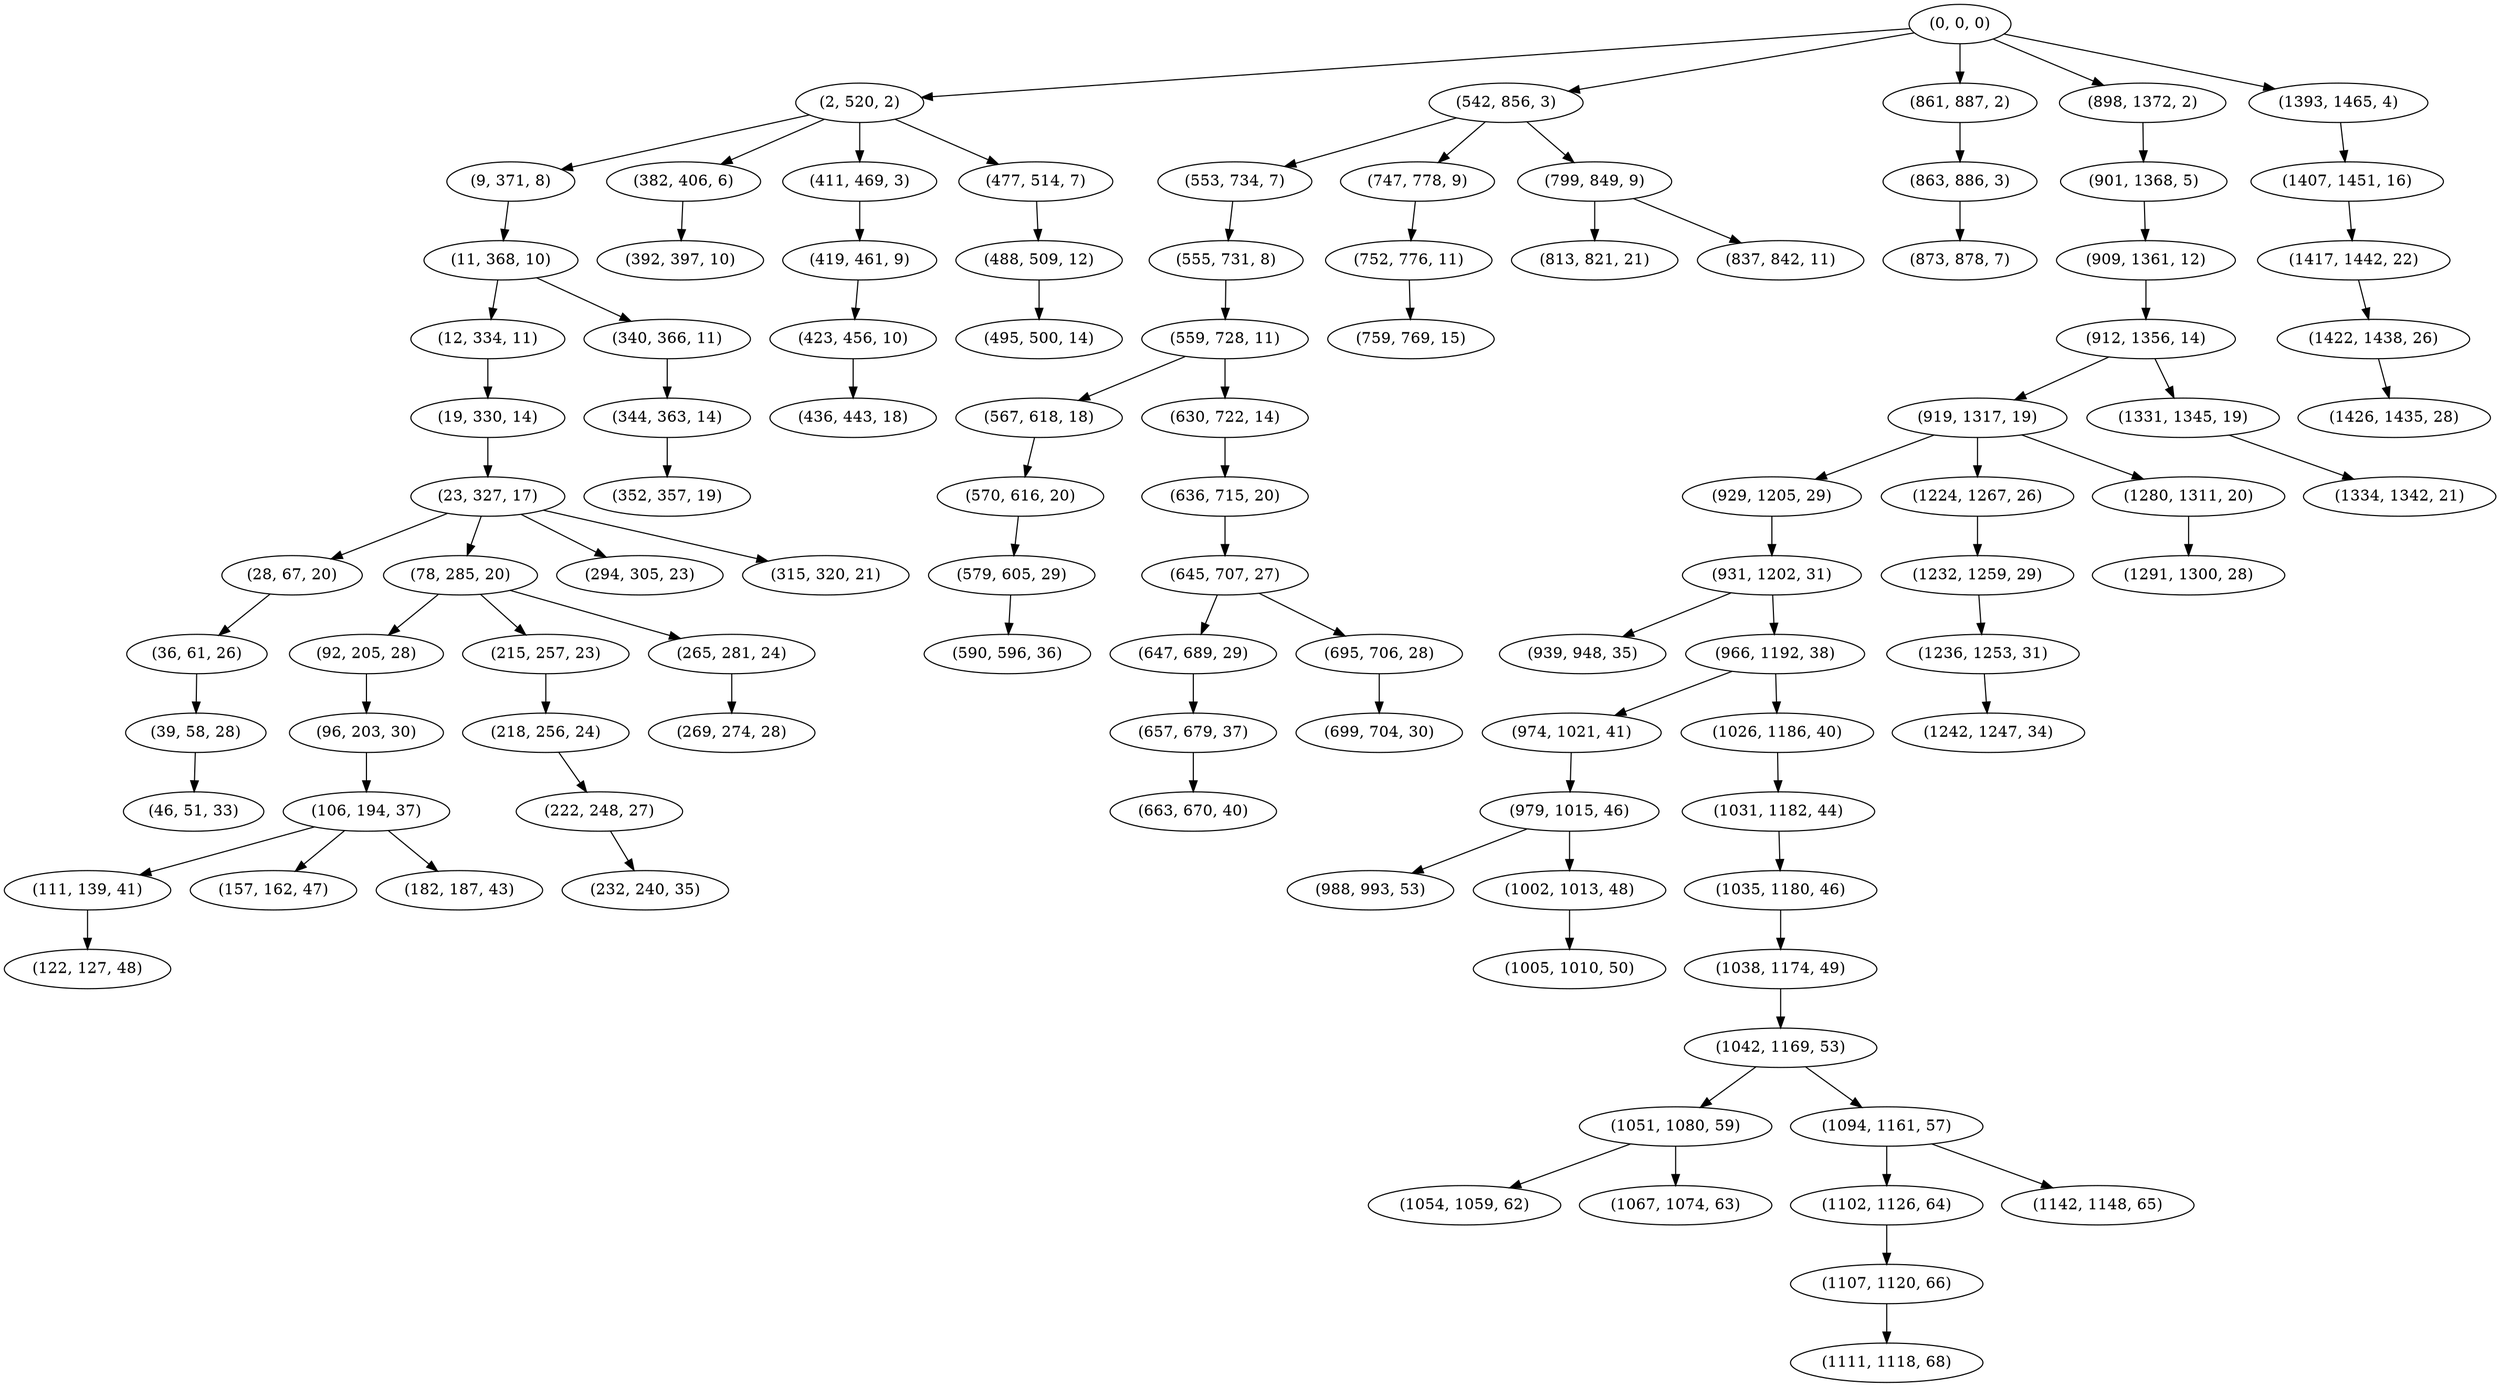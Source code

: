 digraph tree {
    "(0, 0, 0)";
    "(2, 520, 2)";
    "(9, 371, 8)";
    "(11, 368, 10)";
    "(12, 334, 11)";
    "(19, 330, 14)";
    "(23, 327, 17)";
    "(28, 67, 20)";
    "(36, 61, 26)";
    "(39, 58, 28)";
    "(46, 51, 33)";
    "(78, 285, 20)";
    "(92, 205, 28)";
    "(96, 203, 30)";
    "(106, 194, 37)";
    "(111, 139, 41)";
    "(122, 127, 48)";
    "(157, 162, 47)";
    "(182, 187, 43)";
    "(215, 257, 23)";
    "(218, 256, 24)";
    "(222, 248, 27)";
    "(232, 240, 35)";
    "(265, 281, 24)";
    "(269, 274, 28)";
    "(294, 305, 23)";
    "(315, 320, 21)";
    "(340, 366, 11)";
    "(344, 363, 14)";
    "(352, 357, 19)";
    "(382, 406, 6)";
    "(392, 397, 10)";
    "(411, 469, 3)";
    "(419, 461, 9)";
    "(423, 456, 10)";
    "(436, 443, 18)";
    "(477, 514, 7)";
    "(488, 509, 12)";
    "(495, 500, 14)";
    "(542, 856, 3)";
    "(553, 734, 7)";
    "(555, 731, 8)";
    "(559, 728, 11)";
    "(567, 618, 18)";
    "(570, 616, 20)";
    "(579, 605, 29)";
    "(590, 596, 36)";
    "(630, 722, 14)";
    "(636, 715, 20)";
    "(645, 707, 27)";
    "(647, 689, 29)";
    "(657, 679, 37)";
    "(663, 670, 40)";
    "(695, 706, 28)";
    "(699, 704, 30)";
    "(747, 778, 9)";
    "(752, 776, 11)";
    "(759, 769, 15)";
    "(799, 849, 9)";
    "(813, 821, 21)";
    "(837, 842, 11)";
    "(861, 887, 2)";
    "(863, 886, 3)";
    "(873, 878, 7)";
    "(898, 1372, 2)";
    "(901, 1368, 5)";
    "(909, 1361, 12)";
    "(912, 1356, 14)";
    "(919, 1317, 19)";
    "(929, 1205, 29)";
    "(931, 1202, 31)";
    "(939, 948, 35)";
    "(966, 1192, 38)";
    "(974, 1021, 41)";
    "(979, 1015, 46)";
    "(988, 993, 53)";
    "(1002, 1013, 48)";
    "(1005, 1010, 50)";
    "(1026, 1186, 40)";
    "(1031, 1182, 44)";
    "(1035, 1180, 46)";
    "(1038, 1174, 49)";
    "(1042, 1169, 53)";
    "(1051, 1080, 59)";
    "(1054, 1059, 62)";
    "(1067, 1074, 63)";
    "(1094, 1161, 57)";
    "(1102, 1126, 64)";
    "(1107, 1120, 66)";
    "(1111, 1118, 68)";
    "(1142, 1148, 65)";
    "(1224, 1267, 26)";
    "(1232, 1259, 29)";
    "(1236, 1253, 31)";
    "(1242, 1247, 34)";
    "(1280, 1311, 20)";
    "(1291, 1300, 28)";
    "(1331, 1345, 19)";
    "(1334, 1342, 21)";
    "(1393, 1465, 4)";
    "(1407, 1451, 16)";
    "(1417, 1442, 22)";
    "(1422, 1438, 26)";
    "(1426, 1435, 28)";
    "(0, 0, 0)" -> "(2, 520, 2)";
    "(0, 0, 0)" -> "(542, 856, 3)";
    "(0, 0, 0)" -> "(861, 887, 2)";
    "(0, 0, 0)" -> "(898, 1372, 2)";
    "(0, 0, 0)" -> "(1393, 1465, 4)";
    "(2, 520, 2)" -> "(9, 371, 8)";
    "(2, 520, 2)" -> "(382, 406, 6)";
    "(2, 520, 2)" -> "(411, 469, 3)";
    "(2, 520, 2)" -> "(477, 514, 7)";
    "(9, 371, 8)" -> "(11, 368, 10)";
    "(11, 368, 10)" -> "(12, 334, 11)";
    "(11, 368, 10)" -> "(340, 366, 11)";
    "(12, 334, 11)" -> "(19, 330, 14)";
    "(19, 330, 14)" -> "(23, 327, 17)";
    "(23, 327, 17)" -> "(28, 67, 20)";
    "(23, 327, 17)" -> "(78, 285, 20)";
    "(23, 327, 17)" -> "(294, 305, 23)";
    "(23, 327, 17)" -> "(315, 320, 21)";
    "(28, 67, 20)" -> "(36, 61, 26)";
    "(36, 61, 26)" -> "(39, 58, 28)";
    "(39, 58, 28)" -> "(46, 51, 33)";
    "(78, 285, 20)" -> "(92, 205, 28)";
    "(78, 285, 20)" -> "(215, 257, 23)";
    "(78, 285, 20)" -> "(265, 281, 24)";
    "(92, 205, 28)" -> "(96, 203, 30)";
    "(96, 203, 30)" -> "(106, 194, 37)";
    "(106, 194, 37)" -> "(111, 139, 41)";
    "(106, 194, 37)" -> "(157, 162, 47)";
    "(106, 194, 37)" -> "(182, 187, 43)";
    "(111, 139, 41)" -> "(122, 127, 48)";
    "(215, 257, 23)" -> "(218, 256, 24)";
    "(218, 256, 24)" -> "(222, 248, 27)";
    "(222, 248, 27)" -> "(232, 240, 35)";
    "(265, 281, 24)" -> "(269, 274, 28)";
    "(340, 366, 11)" -> "(344, 363, 14)";
    "(344, 363, 14)" -> "(352, 357, 19)";
    "(382, 406, 6)" -> "(392, 397, 10)";
    "(411, 469, 3)" -> "(419, 461, 9)";
    "(419, 461, 9)" -> "(423, 456, 10)";
    "(423, 456, 10)" -> "(436, 443, 18)";
    "(477, 514, 7)" -> "(488, 509, 12)";
    "(488, 509, 12)" -> "(495, 500, 14)";
    "(542, 856, 3)" -> "(553, 734, 7)";
    "(542, 856, 3)" -> "(747, 778, 9)";
    "(542, 856, 3)" -> "(799, 849, 9)";
    "(553, 734, 7)" -> "(555, 731, 8)";
    "(555, 731, 8)" -> "(559, 728, 11)";
    "(559, 728, 11)" -> "(567, 618, 18)";
    "(559, 728, 11)" -> "(630, 722, 14)";
    "(567, 618, 18)" -> "(570, 616, 20)";
    "(570, 616, 20)" -> "(579, 605, 29)";
    "(579, 605, 29)" -> "(590, 596, 36)";
    "(630, 722, 14)" -> "(636, 715, 20)";
    "(636, 715, 20)" -> "(645, 707, 27)";
    "(645, 707, 27)" -> "(647, 689, 29)";
    "(645, 707, 27)" -> "(695, 706, 28)";
    "(647, 689, 29)" -> "(657, 679, 37)";
    "(657, 679, 37)" -> "(663, 670, 40)";
    "(695, 706, 28)" -> "(699, 704, 30)";
    "(747, 778, 9)" -> "(752, 776, 11)";
    "(752, 776, 11)" -> "(759, 769, 15)";
    "(799, 849, 9)" -> "(813, 821, 21)";
    "(799, 849, 9)" -> "(837, 842, 11)";
    "(861, 887, 2)" -> "(863, 886, 3)";
    "(863, 886, 3)" -> "(873, 878, 7)";
    "(898, 1372, 2)" -> "(901, 1368, 5)";
    "(901, 1368, 5)" -> "(909, 1361, 12)";
    "(909, 1361, 12)" -> "(912, 1356, 14)";
    "(912, 1356, 14)" -> "(919, 1317, 19)";
    "(912, 1356, 14)" -> "(1331, 1345, 19)";
    "(919, 1317, 19)" -> "(929, 1205, 29)";
    "(919, 1317, 19)" -> "(1224, 1267, 26)";
    "(919, 1317, 19)" -> "(1280, 1311, 20)";
    "(929, 1205, 29)" -> "(931, 1202, 31)";
    "(931, 1202, 31)" -> "(939, 948, 35)";
    "(931, 1202, 31)" -> "(966, 1192, 38)";
    "(966, 1192, 38)" -> "(974, 1021, 41)";
    "(966, 1192, 38)" -> "(1026, 1186, 40)";
    "(974, 1021, 41)" -> "(979, 1015, 46)";
    "(979, 1015, 46)" -> "(988, 993, 53)";
    "(979, 1015, 46)" -> "(1002, 1013, 48)";
    "(1002, 1013, 48)" -> "(1005, 1010, 50)";
    "(1026, 1186, 40)" -> "(1031, 1182, 44)";
    "(1031, 1182, 44)" -> "(1035, 1180, 46)";
    "(1035, 1180, 46)" -> "(1038, 1174, 49)";
    "(1038, 1174, 49)" -> "(1042, 1169, 53)";
    "(1042, 1169, 53)" -> "(1051, 1080, 59)";
    "(1042, 1169, 53)" -> "(1094, 1161, 57)";
    "(1051, 1080, 59)" -> "(1054, 1059, 62)";
    "(1051, 1080, 59)" -> "(1067, 1074, 63)";
    "(1094, 1161, 57)" -> "(1102, 1126, 64)";
    "(1094, 1161, 57)" -> "(1142, 1148, 65)";
    "(1102, 1126, 64)" -> "(1107, 1120, 66)";
    "(1107, 1120, 66)" -> "(1111, 1118, 68)";
    "(1224, 1267, 26)" -> "(1232, 1259, 29)";
    "(1232, 1259, 29)" -> "(1236, 1253, 31)";
    "(1236, 1253, 31)" -> "(1242, 1247, 34)";
    "(1280, 1311, 20)" -> "(1291, 1300, 28)";
    "(1331, 1345, 19)" -> "(1334, 1342, 21)";
    "(1393, 1465, 4)" -> "(1407, 1451, 16)";
    "(1407, 1451, 16)" -> "(1417, 1442, 22)";
    "(1417, 1442, 22)" -> "(1422, 1438, 26)";
    "(1422, 1438, 26)" -> "(1426, 1435, 28)";
}
